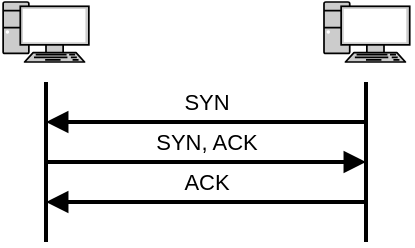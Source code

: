<mxfile version="20.3.0" type="device"><diagram id="naREB058u2-NmsBW58hs" name="Page-1"><mxGraphModel dx="474" dy="291" grid="1" gridSize="10" guides="1" tooltips="1" connect="1" arrows="1" fold="1" page="1" pageScale="1" pageWidth="850" pageHeight="1100" math="0" shadow="0"><root><mxCell id="0"/><mxCell id="1" parent="0"/><mxCell id="wwn5qcc2OzNWAz_EaApw-1" value="" style="endArrow=none;html=1;rounded=0;strokeWidth=2;" parent="1" edge="1"><mxGeometry width="50" height="50" relative="1" as="geometry"><mxPoint x="240" y="320" as="sourcePoint"/><mxPoint x="240" y="240" as="targetPoint"/></mxGeometry></mxCell><mxCell id="wwn5qcc2OzNWAz_EaApw-2" value="" style="endArrow=none;html=1;rounded=0;strokeWidth=2;" parent="1" edge="1"><mxGeometry width="50" height="50" relative="1" as="geometry"><mxPoint x="400" y="320" as="sourcePoint"/><mxPoint x="400" y="240.0" as="targetPoint"/></mxGeometry></mxCell><mxCell id="wwn5qcc2OzNWAz_EaApw-6" value="" style="fontColor=#0066CC;verticalAlign=top;verticalLabelPosition=bottom;labelPosition=center;align=center;html=1;outlineConnect=0;fillColor=#CCCCCC;strokeColor=#000000;gradientColor=none;gradientDirection=north;strokeWidth=2;shape=mxgraph.networks.pc;" parent="1" vertex="1"><mxGeometry x="218.57" y="200" width="42.86" height="30" as="geometry"/></mxCell><mxCell id="wwn5qcc2OzNWAz_EaApw-7" value="" style="fontColor=#0066CC;verticalAlign=top;verticalLabelPosition=bottom;labelPosition=center;align=center;html=1;outlineConnect=0;fillColor=#CCCCCC;strokeColor=#000000;gradientColor=none;gradientDirection=north;strokeWidth=2;shape=mxgraph.networks.pc;" parent="1" vertex="1"><mxGeometry x="379" y="200" width="42.86" height="30" as="geometry"/></mxCell><mxCell id="wwn5qcc2OzNWAz_EaApw-8" value="" style="endArrow=block;html=1;rounded=0;strokeWidth=2;endFill=1;" parent="1" edge="1"><mxGeometry width="50" height="50" relative="1" as="geometry"><mxPoint x="400" y="260" as="sourcePoint"/><mxPoint x="240" y="260" as="targetPoint"/></mxGeometry></mxCell><mxCell id="wwn5qcc2OzNWAz_EaApw-9" value="SYN" style="edgeLabel;html=1;align=center;verticalAlign=middle;resizable=0;points=[];" parent="wwn5qcc2OzNWAz_EaApw-8" vertex="1" connectable="0"><mxGeometry x="0.062" relative="1" as="geometry"><mxPoint x="5" y="-10" as="offset"/></mxGeometry></mxCell><mxCell id="wwn5qcc2OzNWAz_EaApw-10" value="" style="endArrow=block;html=1;rounded=0;strokeWidth=2;endFill=1;" parent="1" edge="1"><mxGeometry width="50" height="50" relative="1" as="geometry"><mxPoint x="240" y="280" as="sourcePoint"/><mxPoint x="400" y="280" as="targetPoint"/></mxGeometry></mxCell><mxCell id="wwn5qcc2OzNWAz_EaApw-11" value="SYN, ACK" style="edgeLabel;html=1;align=center;verticalAlign=middle;resizable=0;points=[];" parent="wwn5qcc2OzNWAz_EaApw-10" vertex="1" connectable="0"><mxGeometry x="0.062" relative="1" as="geometry"><mxPoint x="-5" y="-10" as="offset"/></mxGeometry></mxCell><mxCell id="wwn5qcc2OzNWAz_EaApw-12" value="" style="endArrow=block;html=1;rounded=0;strokeWidth=2;endFill=1;" parent="1" edge="1"><mxGeometry width="50" height="50" relative="1" as="geometry"><mxPoint x="400" y="300" as="sourcePoint"/><mxPoint x="240" y="300" as="targetPoint"/></mxGeometry></mxCell><mxCell id="wwn5qcc2OzNWAz_EaApw-13" value="ACK" style="edgeLabel;html=1;align=center;verticalAlign=middle;resizable=0;points=[];" parent="wwn5qcc2OzNWAz_EaApw-12" vertex="1" connectable="0"><mxGeometry x="0.062" relative="1" as="geometry"><mxPoint x="5" y="-10" as="offset"/></mxGeometry></mxCell></root></mxGraphModel></diagram></mxfile>